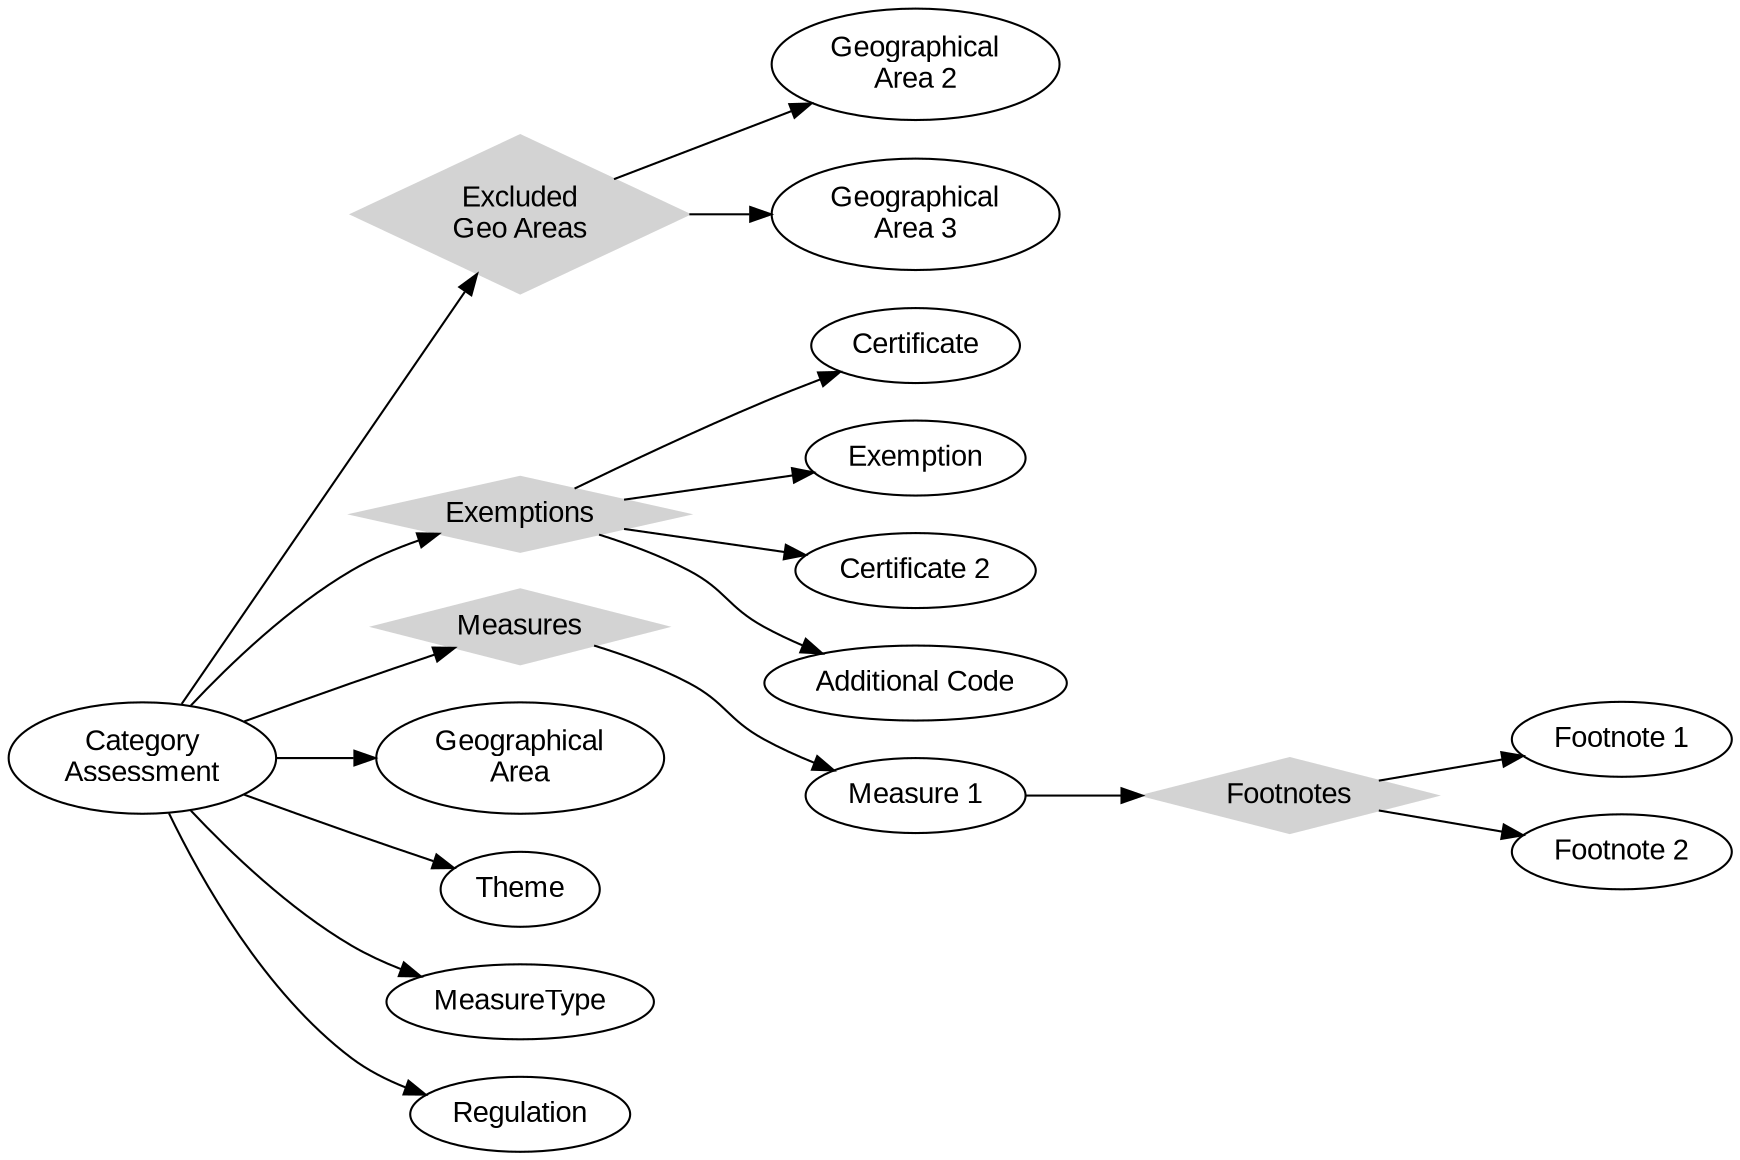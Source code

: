 digraph {
    rankdir="LR"
    fontname="Arial,sans-serif"
    node [fontname="Arial,sans-serif"]
    edge [fontname="Arial,sans-serif"]

    node [shape=diamond,style=filled,color=lightgrey];
    "Excluded\nGeo Areas";
    "Exemptions";
    "Measures";
    "Footnotes";

    node [shape=ellipse,style=unfilled,color=black];
    "Category\nAssessment" -> "Exemptions"
    "Exemptions" -> "Certificate"
    "Exemptions" -> "Exemption"
    "Exemptions" -> "Certificate 2"
    "Exemptions" -> "Additional Code"
    "Category\nAssessment" -> "Geographical\nArea"
    "Category\nAssessment" -> "Excluded\nGeo Areas"
    "Excluded\nGeo Areas" -> "Geographical\nArea 2"
    "Excluded\nGeo Areas" -> "Geographical\nArea 3"
    "Category\nAssessment" -> "Theme"
    "Category\nAssessment" -> "Measures"
    "Category\nAssessment" -> "MeasureType"
    "Category\nAssessment" -> "Regulation"
    "Measures" -> "Measure 1"
    "Measure 1" -> "Footnotes"
    "Footnotes" -> "Footnote 1"
    "Footnotes" -> "Footnote 2"
}
